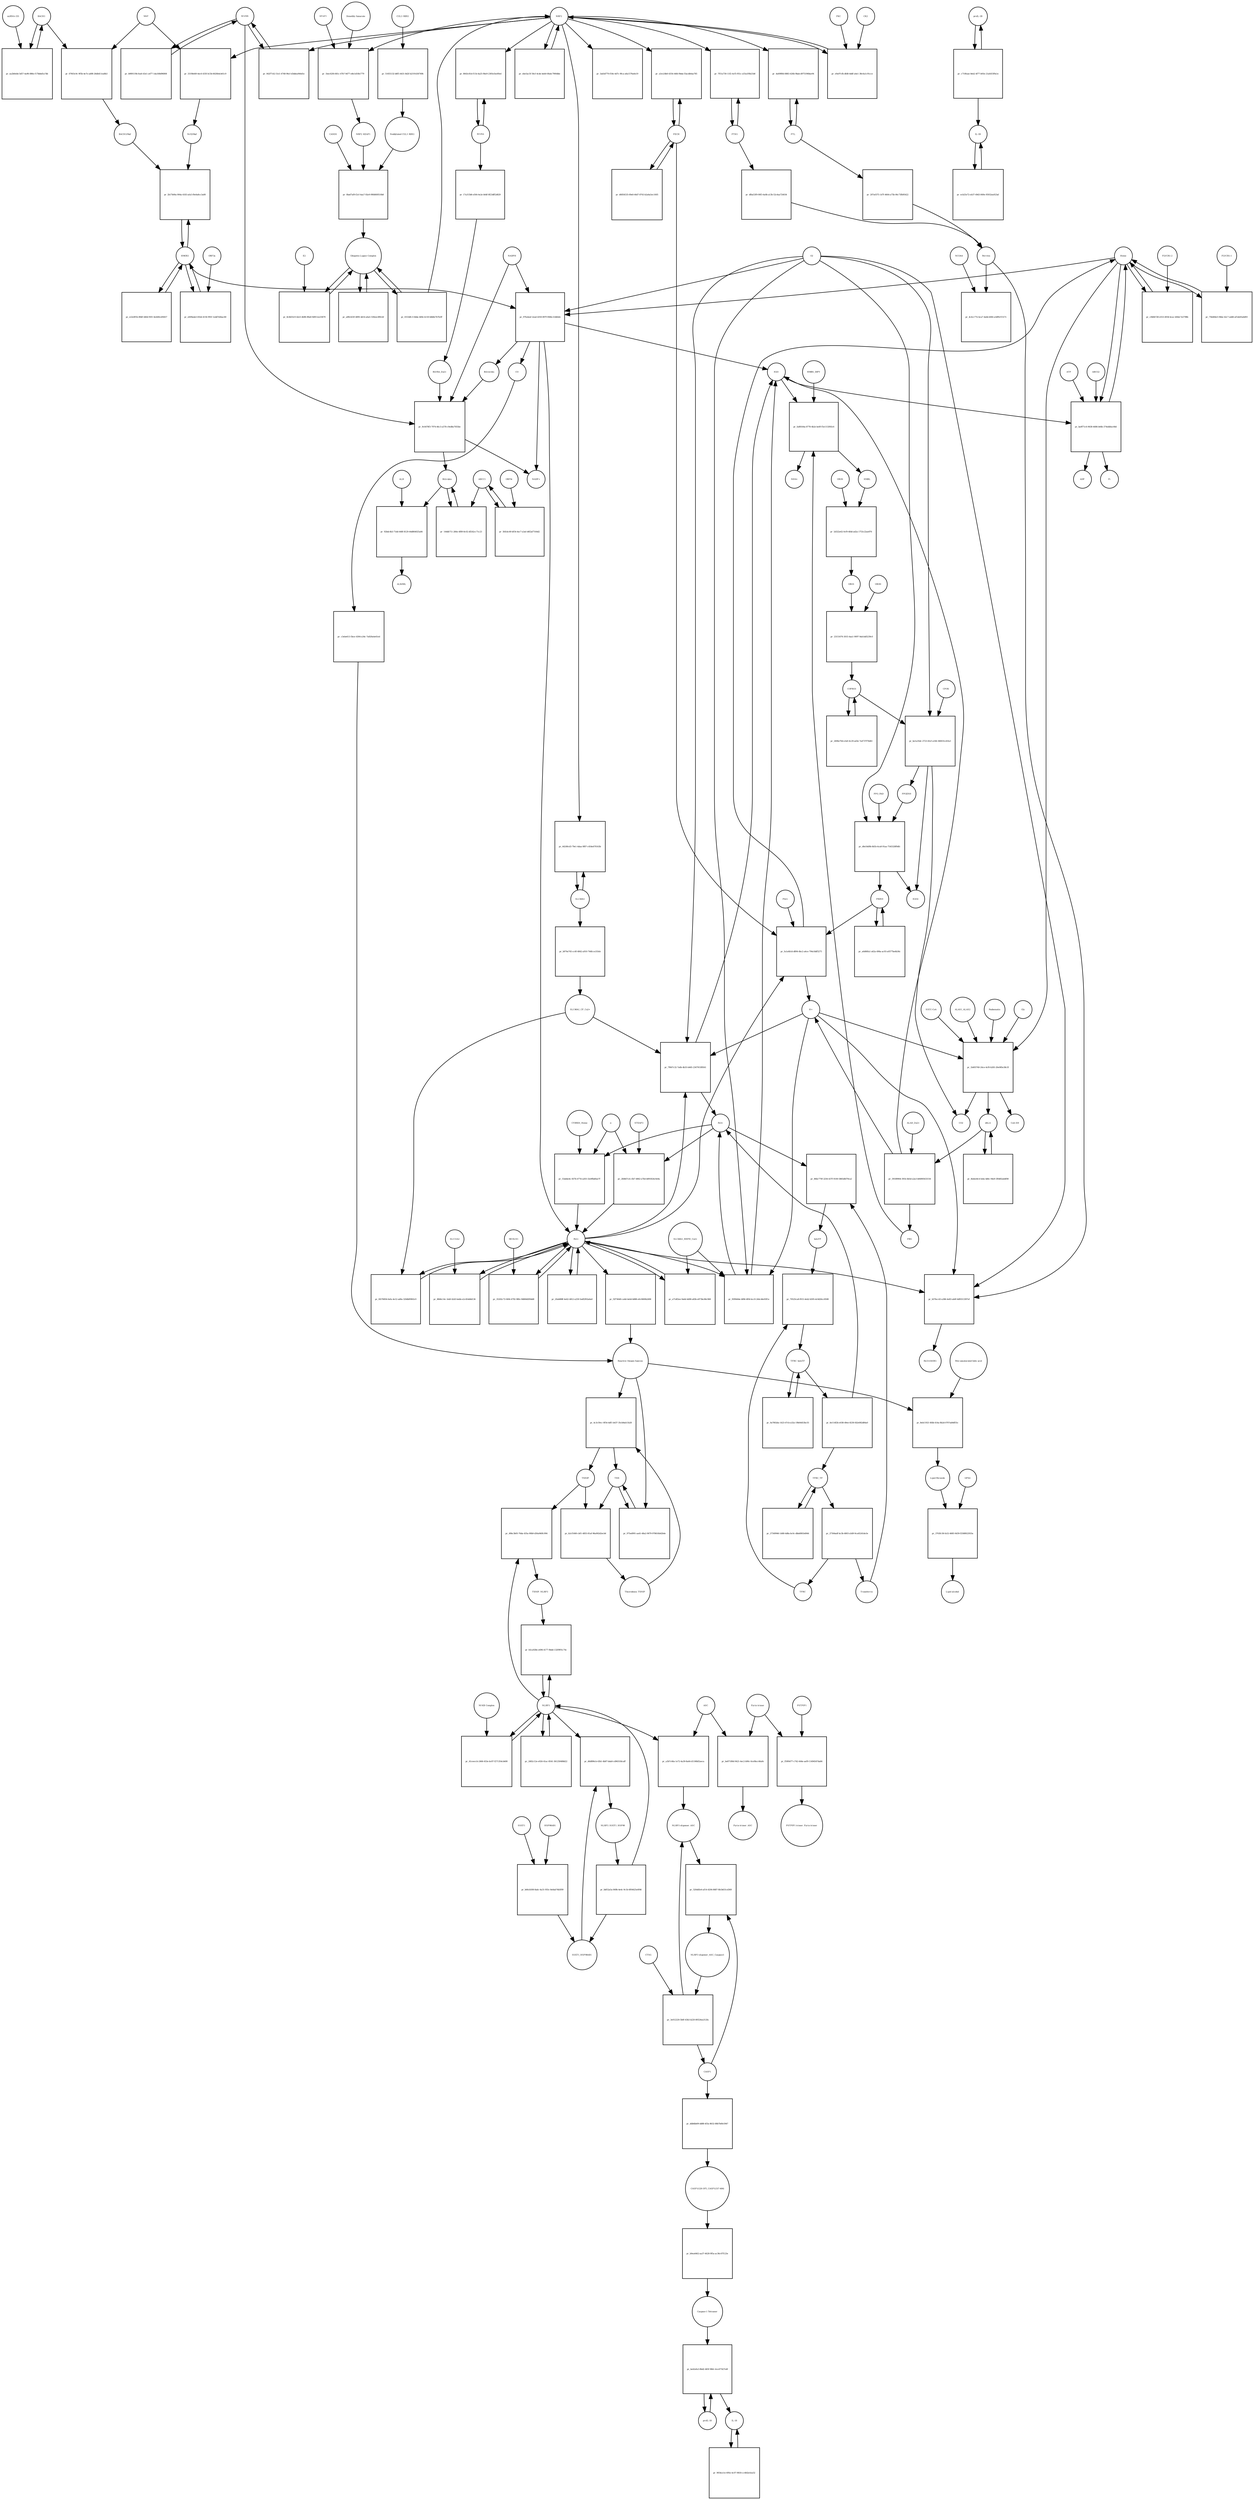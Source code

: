 strict digraph  {
Heme [annotation="urn_miriam_obo.chebi_CHEBI%3A30413", bipartite=0, cls="simple chemical", fontsize=4, label=Heme, shape=circle];
"pr_97fa4eaf-2ead-4350-897f-f684c21db0eb" [annotation="", bipartite=1, cls=process, fontsize=4, label="pr_97fa4eaf-2ead-4350-897f-f684c21db0eb", shape=square];
Biliverdin [annotation="urn_miriam_obo.chebi_CHEBI%3A17033", bipartite=0, cls="simple chemical", fontsize=4, label=Biliverdin, shape=circle];
HMOX1 [annotation="", bipartite=0, cls=macromolecule, fontsize=4, label=HMOX1, shape=circle];
O2 [annotation="urn_miriam_obo.chebi_CHEBI%3A15379", bipartite=0, cls="simple chemical", fontsize=4, label=O2, shape=circle];
NADPH [annotation="urn_miriam_obo.chebi_CHEBI%3A16474", bipartite=0, cls="simple chemical", fontsize=4, label=NADPH, shape=circle];
H2O [annotation="urn_miriam_obo.chebi_CHEBI%3A15377", bipartite=0, cls="simple chemical", fontsize=4, label=H2O, shape=circle];
"Fe2+" [annotation="urn_miriam_obo.chebi_CHEBI%3A29033", bipartite=0, cls="simple chemical", fontsize=4, label="Fe2+", shape=circle];
"NADP+" [annotation="urn_miriam_obo.chebi_CHEBI%3A18009", bipartite=0, cls="simple chemical", fontsize=4, label="NADP+", shape=circle];
CO [annotation="urn_miriam_obo.chebi_CHEBI%3A17245", bipartite=0, cls="simple chemical", fontsize=4, label=CO, shape=circle];
"pr_c0b0b728-e553-4934-bcac-bf4dc7a5798b" [annotation="", bipartite=1, cls=process, fontsize=4, label="pr_c0b0b728-e553-4934-bcac-bf4dc7a5798b", shape=square];
"FLVCR1-2" [annotation=urn_miriam_uniprot_Q9Y5Y0, bipartite=0, cls=macromolecule, fontsize=4, label="FLVCR1-2", shape=circle];
"pr_9c6478f3-7974-46c3-a578-c9ed8a7055be" [annotation="", bipartite=1, cls=process, fontsize=4, label="pr_9c6478f3-7974-46c3-a578-c9ed8a7055be", shape=square];
Bilirubin [annotation="urn_miriam_obo.chebi_CHEBI%3A16990", bipartite=0, cls="simple chemical", fontsize=4, label=Bilirubin, shape=circle];
BLVRB [annotation=urn_miriam_uniprot_P30043, bipartite=0, cls=macromolecule, fontsize=4, label=BLVRB, shape=circle];
"BLVRA_Zn2+" [annotation="urn_miriam_obo.chebi_CHEBI%3A29805|urn_miriam_uniprot_P53004", bipartite=0, cls=complex, fontsize=4, label="BLVRA_Zn2+", shape=circle];
"pr_144db711-266e-4f89-8c02-df242cc71c23" [annotation="", bipartite=1, cls=process, fontsize=4, label="pr_144db711-266e-4f89-8c02-df242cc71c23", shape=square];
ABCC1 [annotation="", bipartite=0, cls=macromolecule, fontsize=4, label=ABCC1, shape=circle];
"pr_92bdc4b3-71dd-448f-8129-44d864025a84" [annotation="", bipartite=1, cls=process, fontsize=4, label="pr_92bdc4b3-71dd-448f-8129-44d864025a84", shape=square];
ALB [annotation=urn_miriam_uniprot_P02768, bipartite=0, cls=macromolecule, fontsize=4, label=ALB, shape=circle];
"ALB/BIL" [annotation="urn_miriam_uniprot_P02768|urn_miriam_obo.chebi_CHEBI%3A16990", bipartite=0, cls=complex, fontsize=4, label="ALB/BIL", shape=circle];
NRF2 [annotation="", bipartite=0, cls=macromolecule, fontsize=4, label=NRF2, shape=circle];
"pr_3319b449-4ec6-435f-b13b-6620b4cb61c9" [annotation="", bipartite=1, cls=process, fontsize=4, label="pr_3319b449-4ec6-435f-b13b-6620b4cb61c9", shape=square];
MAF [annotation=urn_miriam_uniprot_O75444, bipartite=0, cls=macromolecule, fontsize=4, label=MAF, shape=circle];
"Nrf2/Maf" [annotation="", bipartite=0, cls=complex, fontsize=4, label="Nrf2/Maf", shape=circle];
"pr_67603c9c-9f5b-4e7e-ad08-26db411ea8b3" [annotation="", bipartite=1, cls=process, fontsize=4, label="pr_67603c9c-9f5b-4e7e-ad08-26db411ea8b3", shape=square];
BACH1 [annotation=urn_miriam_uniprot_O14867, bipartite=0, cls=macromolecule, fontsize=4, label=BACH1, shape=circle];
"BACH1/Maf" [annotation="", bipartite=0, cls=complex, fontsize=4, label="BACH1/Maf", shape=circle];
"pr_aa2b0ebb-5d57-4a96-886e-f17bbbd1a7db" [annotation="", bipartite=1, cls=process, fontsize=4, label="pr_aa2b0ebb-5d57-4a96-886e-f17bbbd1a7db", shape=square];
"miRNA-155" [annotation=urn_miriam_ncbigene_406947, bipartite=0, cls="nucleic acid feature", fontsize=4, label="miRNA-155", shape=circle];
"pr_2b17b00a-904a-4183-afa5-f0e0a8cc3a80" [annotation="", bipartite=1, cls=process, fontsize=4, label="pr_2b17b00a-904a-4183-afa5-f0e0a8cc3a80", shape=square];
PRIN9 [annotation="urn_miriam_obo.chebi_CHEBI%3A15430", bipartite=0, cls="simple chemical", fontsize=4, label=PRIN9, shape=circle];
"pr_fa1a4b1d-d894-4bc2-a4ce-794cfddf5275" [annotation="", bipartite=1, cls=process, fontsize=4, label="pr_fa1a4b1d-d894-4bc2-a4ce-794cfddf5275", shape=square];
FECH [annotation=urn_miriam_uniprot_P22830, bipartite=0, cls=macromolecule, fontsize=4, label=FECH, shape=circle];
"Pb2+" [annotation="urn_miriam_obo.chebi_CHEBI%3A27889", bipartite=0, cls="simple chemical", fontsize=4, label="Pb2+", shape=circle];
"H+" [annotation="urn_miriam_obo.chebi_CHEBI%3A15378", bipartite=0, cls="simple chemical", fontsize=4, label="H+", shape=circle];
"SUCC-CoA" [annotation="urn_miriam_obo.chebi_CHEBI%3A57292", bipartite=0, cls="simple chemical", fontsize=4, label="SUCC-CoA", shape=circle];
"pr_1b493740-24ce-4cf0-b265-20e085e38c5f" [annotation="", bipartite=1, cls=process, fontsize=4, label="pr_1b493740-24ce-4cf0-b265-20e085e38c5f", shape=square];
dALA [annotation="urn_miriam_obo.chebi_CHEBI%3A356416", bipartite=0, cls="simple chemical", fontsize=4, label=dALA, shape=circle];
ALAS1_ALAS2 [annotation="urn_miriam_uniprot_P13196|urn_miriam_uniprot_P22557", bipartite=0, cls=complex, fontsize=4, label=ALAS1_ALAS2, shape=circle];
Panhematin [annotation="urn_miriam_obo.chebi_CHEBI%3A50385", bipartite=0, cls="simple chemical", fontsize=4, label=Panhematin, shape=circle];
Gly [annotation="urn_miriam_obo.chebi_CHEBI%3A57305", bipartite=0, cls="simple chemical", fontsize=4, label=Gly, shape=circle];
"CoA-SH" [annotation="urn_miriam_obo.chebi_CHEBI%3A15346", bipartite=0, cls="simple chemical", fontsize=4, label="CoA-SH", shape=circle];
CO2 [annotation="urn_miriam_obo.chebi_CHEBI%3A16526", bipartite=0, cls="simple chemical", fontsize=4, label=CO2, shape=circle];
"pr_1bec62f4-681c-47b7-9d77-e8e1d10b1779" [annotation="", bipartite=1, cls=process, fontsize=4, label="pr_1bec62f4-681c-47b7-9d77-e8e1d10b1779", shape=square];
KEAP1 [annotation=urn_miriam_uniprot_Q14145, bipartite=0, cls=macromolecule, fontsize=4, label=KEAP1, shape=circle];
NRF2_KEAP1 [annotation="urn_miriam_uniprot_Q14145|urn_miriam_uniprot_Q16236", bipartite=0, cls=complex, fontsize=4, label=NRF2_KEAP1, shape=circle];
"Dimethly fumarate" [annotation="urn_miriam_obo.chebi_CHEBI%3A76004", bipartite=0, cls="simple chemical", fontsize=4, label="Dimethly fumarate", shape=circle];
"Ubiquitin Ligase Complex" [annotation="urn_miriam_uniprot_Q14145|urn_miriam_uniprot_Q15843|urn_miriam_uniprot_Q13618|urn_miriam_uniprot_P62877|urn_miriam_uniprot_Q16236|urn_miriam_uniprot_P0CG48|urn_miriam_pubmed_19940261|urn_miriam_interpro_IPR000608", bipartite=0, cls=complex, fontsize=4, label="Ubiquitin Ligase Complex", shape=circle];
"pr_a89cb53f-4895-4d14-a6a5-530eec8f0cbf" [annotation="", bipartite=1, cls=process, fontsize=4, label="pr_a89cb53f-4895-4d14-a6a5-530eec8f0cbf", shape=square];
"pr_39189904-391b-4b5d-a2a3-b84905633156" [annotation="", bipartite=1, cls=process, fontsize=4, label="pr_39189904-391b-4b5d-a2a3-b84905633156", shape=square];
PBG [annotation="urn_miriam_obo.chebi_CHEBI%3A58126", bipartite=0, cls="simple chemical", fontsize=4, label=PBG, shape=circle];
"ALAD_Zn2+" [annotation="urn_miriam_uniprot_P13716|urn_miriam_obo.chebi_CHEBI%3A29105", bipartite=0, cls=complex, fontsize=4, label="ALAD_Zn2+", shape=circle];
"pr_fa88164a-8778-4b2e-be0f-f5e1153f45c6" [annotation="", bipartite=1, cls=process, fontsize=4, label="pr_fa88164a-8778-4b2e-be0f-f5e1153f45c6", shape=square];
HMBL [annotation="urn_miriam_obo.chebi_CHEBI%3A57845", bipartite=0, cls="simple chemical", fontsize=4, label=HMBL, shape=circle];
HMBS_DIPY [annotation="urn_miriam_obo.chebi_CHEBI%3A36319|urn_miriam_uniprot_P08397", bipartite=0, cls=complex, fontsize=4, label=HMBS_DIPY, shape=circle];
"NH4+" [annotation="urn_miriam_obo.chebi_CHEBI%3A28938", bipartite=0, cls="simple chemical", fontsize=4, label="NH4+", shape=circle];
"pr_2d322e62-0cf9-4fdd-ad2a-1753c22ae876" [annotation="", bipartite=1, cls=process, fontsize=4, label="pr_2d322e62-0cf9-4fdd-ad2a-1753c22ae876", shape=square];
URO3 [annotation="urn_miriam_obo.chebi_CHEBI%3A15437", bipartite=0, cls="simple chemical", fontsize=4, label=URO3, shape=circle];
UROS [annotation=urn_miriam_uniprot_P10746, bipartite=0, cls=macromolecule, fontsize=4, label=UROS, shape=circle];
"pr_23151676-3015-4aa1-9097-9ab1dd5239c0" [annotation="", bipartite=1, cls=process, fontsize=4, label="pr_23151676-3015-4aa1-9097-9ab1dd5239c0", shape=square];
COPRO3 [annotation="urn_miriam_obo.chebi_CHEBI%3A15439", bipartite=0, cls="simple chemical", fontsize=4, label=COPRO3, shape=circle];
UROD [annotation=urn_miriam_uniprot_P06132, bipartite=0, cls=macromolecule, fontsize=4, label=UROD, shape=circle];
"pr_be1a35dc-2723-45cf-a166-360031cd1fa3" [annotation="", bipartite=1, cls=process, fontsize=4, label="pr_be1a35dc-2723-45cf-a166-360031cd1fa3", shape=square];
PPGEN9 [annotation="urn_miriam_obo.chebi_CHEBI%3A15435", bipartite=0, cls="simple chemical", fontsize=4, label=PPGEN9, shape=circle];
CPOX [annotation=urn_miriam_uniprot_P36551, bipartite=0, cls=macromolecule, fontsize=4, label=CPOX, shape=circle];
H2O2 [annotation="urn_miriam_obo.chebi_CHEBI%3A16240", bipartite=0, cls="simple chemical", fontsize=4, label=H2O2, shape=circle];
"pr_d6e54d9b-8d1b-4ca8-91aa-7545328f9dfc" [annotation="", bipartite=1, cls=process, fontsize=4, label="pr_d6e54d9b-8d1b-4ca8-91aa-7545328f9dfc", shape=square];
PPO_FAD [annotation="urn_miriam_obo.chebi_CHEBI%3A16238|urn_miriam_uniprot_P50336", bipartite=0, cls=complex, fontsize=4, label=PPO_FAD, shape=circle];
"pr_ebe5ac5f-56cf-4cde-beb0-0fabc7900dbe" [annotation="", bipartite=1, cls=process, fontsize=4, label="pr_ebe5ac5f-56cf-4cde-beb0-0fabc7900dbe", shape=square];
"pr_8edee8c4-fa6a-4d6c-94e9-3f0d02ab4f00" [annotation="", bipartite=1, cls="uncertain process", fontsize=4, label="pr_8edee8c4-fa6a-4d6c-94e9-3f0d02ab4f00", shape=square];
"pr_2696e70d-e3e0-4c29-ad3e-7a4737f76d61" [annotation="", bipartite=1, cls="uncertain process", fontsize=4, label="pr_2696e70d-e3e0-4c29-ad3e-7a4737f76d61", shape=square];
"pr_a6d66fa1-a62a-496a-ac93-a0577be4b36c" [annotation="", bipartite=1, cls="uncertain process", fontsize=4, label="pr_a6d66fa1-a62a-496a-ac93-a0577be4b36c", shape=square];
"Poly-unsaturated fatty acid" [annotation="urn_miriam_obo.chebi_CHEBI%3A26208", bipartite=0, cls="simple chemical", fontsize=4, label="Poly-unsaturated fatty acid", shape=circle];
"pr_8eb11921-6fdb-414a-8b2d-0707ab9df55c" [annotation="", bipartite=1, cls=process, fontsize=4, label="pr_8eb11921-6fdb-414a-8b2d-0707ab9df55c", shape=square];
"Lipid Peroxide" [annotation="urn_miriam_obo.chebi_CHEBI%3A61051", bipartite=0, cls="simple chemical", fontsize=4, label="Lipid Peroxide", shape=circle];
"Reactive Oxygen Species" [annotation="urn_miriam_obo.chebi_CHEBI%3A26523", bipartite=0, cls="simple chemical", fontsize=4, label="Reactive Oxygen Species", shape=circle];
"pr_b57bcc43-a386-4e83-ab0f-6df0313397ef" [annotation="", bipartite=1, cls=process, fontsize=4, label="pr_b57bcc43-a386-4e83-ab0f-6df0313397ef", shape=square];
"Fe(3+)O(OH)" [annotation="urn_miriam_obo.chebi_CHEBI%3A78619", bipartite=0, cls="simple chemical", fontsize=4, label="Fe(3+)O(OH)", shape=circle];
Ferritin [annotation=urn_miriam_uniprot_P02794, bipartite=0, cls=complex, fontsize=4, label=Ferritin, shape=circle];
"pr_f4576856-6efa-4e12-ad0a-320dbf0963c9" [annotation="", bipartite=1, cls=process, fontsize=4, label="pr_f4576856-6efa-4e12-ad0a-320dbf0963c9", shape=square];
"SLC40A1_CP_Cu2+" [annotation="urn_miriam_uniprot_P00450|urn_miriam_uniprot_Q9NP59|urn_miriam_obo.chebi_CHEBI%3A29036", bipartite=0, cls=complex, fontsize=4, label="SLC40A1_CP_Cu2+", shape=circle];
"pr_7f667c32-7a6b-4b35-b465-2347915f8561" [annotation="", bipartite=1, cls=process, fontsize=4, label="pr_7f667c32-7a6b-4b35-b465-2347915f8561", shape=square];
"Fe3+" [annotation="urn_miriam_obo.chebi_CHEBI%3A29034", bipartite=0, cls="simple chemical", fontsize=4, label="Fe3+", shape=circle];
SLC40A1 [annotation=urn_miriam_ncbigene_30061, bipartite=0, cls="nucleic acid feature", fontsize=4, label=SLC40A1, shape=circle];
"pr_44249cd3-79e1-4daa-9f87-c454e670163b" [annotation="", bipartite=1, cls=process, fontsize=4, label="pr_44249cd3-79e1-4daa-9f87-c454e670163b", shape=square];
FTH1 [annotation=urn_miriam_ncbigene_2495, bipartite=0, cls="nucleic acid feature", fontsize=4, label=FTH1, shape=circle];
"pr_7f51a730-11f2-4cf5-951c-a55a1f0b21b8" [annotation="", bipartite=1, cls=process, fontsize=4, label="pr_7f51a730-11f2-4cf5-951c-a55a1f0b21b8", shape=square];
FTL [annotation=urn_miriam_ncbigene_2512, bipartite=0, cls="nucleic acid feature", fontsize=4, label=FTL, shape=circle];
"pr_4a69f8fd-8883-426b-9bab-d9751968ae94" [annotation="", bipartite=1, cls=process, fontsize=4, label="pr_4a69f8fd-8883-426b-9bab-d9751968ae94", shape=square];
"pr_dfba53f9-00f3-4a0b-a13b-52c4aa724034" [annotation="", bipartite=1, cls=process, fontsize=4, label="pr_dfba53f9-00f3-4a0b-a13b-52c4aa724034", shape=square];
"pr_207a0375-1d7f-4664-a75b-06c73fb95422" [annotation="", bipartite=1, cls=process, fontsize=4, label="pr_207a0375-1d7f-4664-a75b-06c73fb95422", shape=square];
"pr_a3ce24b0-4354-44fd-9bda-f3acdb0aa785" [annotation="", bipartite=1, cls=process, fontsize=4, label="pr_a3ce24b0-4354-44fd-9bda-f3acdb0aa785", shape=square];
"pr_d6854535-69e8-46d7-8743-b2a6a5ec1605" [annotation="", bipartite=1, cls=process, fontsize=4, label="pr_d6854535-69e8-46d7-8743-b2a6a5ec1605", shape=square];
"pr_e22e9f1b-89df-440d-95f1-6e449ce85657" [annotation="", bipartite=1, cls=process, fontsize=4, label="pr_e22e9f1b-89df-440d-95f1-6e449ce85657", shape=square];
BLVRA [annotation=urn_miriam_ncbigene_644, bipartite=0, cls="nucleic acid feature", fontsize=4, label=BLVRA, shape=circle];
"pr_8643c81d-f11b-4a25-9be9-2305e5eef0ed" [annotation="", bipartite=1, cls=process, fontsize=4, label="pr_8643c81d-f11b-4a25-9be9-2305e5eef0ed", shape=square];
"pr_042f7142-51e1-4748-96cf-d3ddea944d1e" [annotation="", bipartite=1, cls=process, fontsize=4, label="pr_042f7142-51e1-4748-96cf-d3ddea944d1e", shape=square];
"pr_b989119b-fea6-43e1-a477-1da168d96808" [annotation="", bipartite=1, cls=process, fontsize=4, label="pr_b989119b-fea6-43e1-a477-1da168d96808", shape=square];
"pr_17a315b8-e564-4e2e-b0df-8f23dff2d829" [annotation="", bipartite=1, cls=process, fontsize=4, label="pr_17a315b8-e564-4e2e-b0df-8f23dff2d829", shape=square];
"pr_b974e745-cc6f-4842-a910-744fcce31feb" [annotation="", bipartite=1, cls=process, fontsize=4, label="pr_b974e745-cc6f-4842-a910-744fcce31feb", shape=square];
"pr_4c4cc77e-bca7-4abb-bf46-a3df9cf1517c" [annotation="", bipartite=1, cls=process, fontsize=4, label="pr_4c4cc77e-bca7-4abb-bf46-a3df9cf1517c", shape=square];
NCOA4 [annotation=urn_miriam_uniprot_Q13772, bipartite=0, cls=macromolecule, fontsize=4, label=NCOA4, shape=circle];
"pr_53abbe4c-837b-477d-a203-32e9fbd0ae7f" [annotation="", bipartite=1, cls=process, fontsize=4, label="pr_53abbe4c-837b-477d-a203-32e9fbd0ae7f", shape=square];
CYBRD1_Heme [annotation="urn_miriam_uniprot_Q53TN4|urn_miriam_obo.chebi_CHEBI%3A30413", bipartite=0, cls=complex, fontsize=4, label=CYBRD1_Heme, shape=circle];
"e-" [annotation="urn_miriam_obo.chebi_CHEBI%3A10545", bipartite=0, cls="simple chemical", fontsize=4, label="e-", shape=circle];
"pr_8846c14c-3ebf-42d3-bebb-e2c454d6d136" [annotation="", bipartite=1, cls=process, fontsize=4, label="pr_8846c14c-3ebf-42d3-bebb-e2c454d6d136", shape=square];
SLC11A2 [annotation=urn_miriam_uniprot_P49281, bipartite=0, cls=macromolecule, fontsize=4, label=SLC11A2, shape=circle];
"pr_3763fc58-fa52-4685-9d39-f2588922933a" [annotation="", bipartite=1, cls=process, fontsize=4, label="pr_3763fc58-fa52-4685-9d39-f2588922933a", shape=square];
"Lipid alcohol" [annotation="urn_miriam_obo.chebi_CHEBI%3A24026", bipartite=0, cls="simple chemical", fontsize=4, label="Lipid alcohol", shape=circle];
GPX4 [annotation=urn_miriam_uniprot_P36969, bipartite=0, cls=macromolecule, fontsize=4, label=GPX4, shape=circle];
"pr_e609ada5-81b4-4156-991f-1edd7d2bac60" [annotation="", bipartite=1, cls=process, fontsize=4, label="pr_e609ada5-81b4-4156-991f-1edd7d2bac60", shape=square];
ORF3a [annotation="urn_miriam_uniprot_P0DTC3|urn_miriam_taxonomy_2697049", bipartite=0, cls=macromolecule, fontsize=4, label=ORF3a, shape=circle];
"pr_f2f740d0-ca6d-4e6d-b888-e0c0600b2496" [annotation="", bipartite=1, cls=process, fontsize=4, label="pr_f2f740d0-ca6d-4e6d-b888-e0c0600b2496", shape=square];
"pr_3fd1dc49-bf54-4ec7-a3af-d4f2af7164d2" [annotation="", bipartite=1, cls=process, fontsize=4, label="pr_3fd1dc49-bf54-4ec7-a3af-d4f2af7164d2", shape=square];
ORF9c [annotation=urn_miriam_taxonomy_2697049, bipartite=0, cls=macromolecule, fontsize=4, label=ORF9c, shape=circle];
CUL3_RBX1 [annotation="urn_miriam_uniprot_Q13618|urn_miriam_uniprot_P62877", bipartite=0, cls=complex, fontsize=4, label=CUL3_RBX1, shape=circle];
"pr_51655132-b8f5-4431-8d2f-b2191436749b" [annotation="", bipartite=1, cls=process, fontsize=4, label="pr_51655132-b8f5-4431-8d2f-b2191436749b", shape=square];
"Neddylated CUL3_RBX1" [annotation="urn_miriam_uniprot_Q15843|urn_miriam_uniprot_Q13618|urn_miriam_uniprot_P62877", bipartite=0, cls=complex, fontsize=4, label="Neddylated CUL3_RBX1", shape=circle];
"pr_3ab5d770-f18e-4d7c-9fca-a6a1576a6e19" [annotation="", bipartite=1, cls=process, fontsize=4, label="pr_3ab5d770-f18e-4d7c-9fca-a6a1576a6e19", shape=square];
"pr_0ba67af9-f2cf-4aa7-92e9-99fd669510b8" [annotation="", bipartite=1, cls=process, fontsize=4, label="pr_0ba67af9-f2cf-4aa7-92e9-99fd669510b8", shape=square];
CAND1 [annotation=urn_miriam_uniprot_Q86VP6, bipartite=0, cls=macromolecule, fontsize=4, label=CAND1, shape=circle];
E2 [annotation=urn_miriam_interpro_IPR000608, bipartite=0, cls=macromolecule, fontsize=4, label=E2, shape=circle];
"pr_8c8d33c9-42e5-4b96-89a8-9d911ee33670" [annotation="", bipartite=1, cls=process, fontsize=4, label="pr_8c8d33c9-42e5-4b96-89a8-9d911ee33670", shape=square];
"pr_e9a97cfb-dfd8-4ddf-a4e1-38c6a1c91cce" [annotation="", bipartite=1, cls=process, fontsize=4, label="pr_e9a97cfb-dfd8-4ddf-a4e1-38c6a1c91cce", shape=square];
PKC [annotation="urn_miriam_pubmed_12198130|urn_miriam_interpro_IPR012233", bipartite=0, cls=macromolecule, fontsize=4, label=PKC, shape=circle];
CK2 [annotation="", bipartite=0, cls=macromolecule, fontsize=4, label=CK2, shape=circle];
"pr_75b466e5-94be-42c7-add6-af1de65a6d93" [annotation="", bipartite=1, cls=process, fontsize=4, label="pr_75b466e5-94be-42c7-add6-af1de65a6d93", shape=square];
"FLVCR1-1" [annotation=urn_miriam_uniprot_Q9Y5Y0, bipartite=0, cls=macromolecule, fontsize=4, label="FLVCR1-1", shape=circle];
"pr_ba9f71c6-9638-4686-b64b-374edbfac66d" [annotation="", bipartite=1, cls=process, fontsize=4, label="pr_ba9f71c6-9638-4686-b64b-374edbfac66d", shape=square];
ABCG2 [annotation=urn_miriam_uniprot_Q9UNQ0, bipartite=0, cls="macromolecule multimer", fontsize=4, label=ABCG2, shape=circle];
ATP [annotation="urn_miriam_obo.chebi_CHEBI%3A30616", bipartite=0, cls="simple chemical", fontsize=4, label=ATP, shape=circle];
Pi [annotation="urn_miriam_obo.chebi_CHEBI%3A18367", bipartite=0, cls="simple chemical", fontsize=4, label=Pi, shape=circle];
ADP [annotation="urn_miriam_obo.chebi_CHEBI%3A456216", bipartite=0, cls="simple chemical", fontsize=4, label=ADP, shape=circle];
"pr_a71df2ee-9a6d-4d08-a83b-e873bc86c968" [annotation="", bipartite=1, cls=process, fontsize=4, label="pr_a71df2ee-9a6d-4d08-a83b-e873bc86c968", shape=square];
"SLC40A1_HEPH_Cu2+" [annotation="urn_miriam_uniprot_Q9BQS7|urn_miriam_uniprot_Q9NP59|urn_miriam_obo.chebi_CHEBI%3A28694", bipartite=0, cls=complex, fontsize=4, label="SLC40A1_HEPH_Cu2+", shape=circle];
"pr_95f9d44e-bf86-4f04-bcc9-244c44e93f1e" [annotation="", bipartite=1, cls=process, fontsize=4, label="pr_95f9d44e-bf86-4f04-bcc9-244c44e93f1e", shape=square];
"pr_86bc770f-2256-437f-9100-5865dfd79ca2" [annotation="", bipartite=1, cls=process, fontsize=4, label="pr_86bc770f-2256-437f-9100-5865dfd79ca2", shape=square];
Transferrin [annotation=urn_miriam_uniprot_P02787, bipartite=0, cls=macromolecule, fontsize=4, label=Transferrin, shape=circle];
holoTF [annotation="urn_miriam_uniprot_P02787|urn_miriam_obo.chebi_CHEBI%3A29034", bipartite=0, cls=complex, fontsize=4, label=holoTF, shape=circle];
TFRC [annotation=urn_miriam_uniprot_P02786, bipartite=0, cls="macromolecule multimer", fontsize=4, label=TFRC, shape=circle];
"pr_70525ca8-f015-4eb2-b595-dc0d26cc8508" [annotation="", bipartite=1, cls=process, fontsize=4, label="pr_70525ca8-f015-4eb2-b595-dc0d26cc8508", shape=square];
TFRC_holoTF [annotation="urn_miriam_uniprot_P02787|urn_miriam_obo.chebi_CHEBI%3A29034|urn_miriam_uniprot_P02786", bipartite=0, cls=complex, fontsize=4, label=TFRC_holoTF, shape=circle];
"pr_0a7802da-1423-47cb-a32a-19b04453bc55" [annotation="", bipartite=1, cls=process, fontsize=4, label="pr_0a7802da-1423-47cb-a32a-19b04453bc55", shape=square];
"pr_6e114f2b-e038-49ee-8230-fd2e082d84a0" [annotation="", bipartite=1, cls=process, fontsize=4, label="pr_6e114f2b-e038-49ee-8230-fd2e082d84a0", shape=square];
TFRC_TF [annotation="urn_miriam_uniprot_P02787|urn_miriam_uniprot_P02786", bipartite=0, cls=complex, fontsize=4, label=TFRC_TF, shape=circle];
"pr_2fd647cd-c5b7-4862-a7b4-b891824c0e8a" [annotation="", bipartite=1, cls=process, fontsize=4, label="pr_2fd647cd-c5b7-4862-a7b4-b891824c0e8a", shape=square];
STEAP3 [annotation=urn_miriam_uniprot_Q658P3, bipartite=0, cls=macromolecule, fontsize=4, label=STEAP3, shape=circle];
"pr_35202c72-fd04-4792-98fe-94868d5f0dd8" [annotation="", bipartite=1, cls=process, fontsize=4, label="pr_35202c72-fd04-4792-98fe-94868d5f0dd8", shape=square];
MCOLN1 [annotation=urn_miriam_uniprot_Q9GZU1, bipartite=0, cls=macromolecule, fontsize=4, label=MCOLN1, shape=circle];
"pr_2fab888f-4e62-4812-a259-5edf2f02a6a0" [annotation="", bipartite=1, cls=process, fontsize=4, label="pr_2fab888f-4e62-4812-a259-5edf2f02a6a0", shape=square];
"pr_27349946-1d68-4d8a-bc0c-dbbd081b4944" [annotation="", bipartite=1, cls=process, fontsize=4, label="pr_27349946-1d68-4d8a-bc0c-dbbd081b4944", shape=square];
"pr_27364adf-bc3b-4803-a5d9-9ca45241de3e" [annotation="", bipartite=1, cls=process, fontsize=4, label="pr_27364adf-bc3b-4803-a5d9-9ca45241de3e", shape=square];
"pr_0153dfc3-0dda-449e-b118-6db8e7b7b1ff" [annotation="", bipartite=1, cls=process, fontsize=4, label="pr_0153dfc3-0dda-449e-b118-6db8e7b7b1ff", shape=square];
Thioredoxin_TXNIP [annotation="urn_miriam_uniprot_P10599|urn_miriam_uniprot_Q9H3M7", bipartite=0, cls=complex, fontsize=4, label=Thioredoxin_TXNIP, shape=circle];
"pr_4c3c59cc-0f54-4df1-b437-35cb9ab11b28" [annotation="", bipartite=1, cls=process, fontsize=4, label="pr_4c3c59cc-0f54-4df1-b437-35cb9ab11b28", shape=square];
TXNIP [annotation=urn_miriam_uniprot_Q9H3M7, bipartite=0, cls=macromolecule, fontsize=4, label=TXNIP, shape=circle];
TXN [annotation=urn_miriam_uniprot_P10599, bipartite=0, cls=macromolecule, fontsize=4, label=TXN, shape=circle];
NLRP3 [annotation=urn_miriam_uniprot_Q96P20, bipartite=0, cls=macromolecule, fontsize=4, label=NLRP3, shape=circle];
"pr_41ceeccb-2466-453e-bc87-f271354cb408" [annotation="", bipartite=1, cls=process, fontsize=4, label="pr_41ceeccb-2466-453e-bc87-f271354cb408", shape=square];
"Nf-KB Complex" [annotation="urn_miriam_uniprot_P19838|urn_miriam_uniprot_Q04206|urn_miriam_uniprot_Q00653", bipartite=0, cls=complex, fontsize=4, label="Nf-KB Complex", shape=circle];
"pr_2482c12e-e924-41ac-8541-361250488d22" [annotation="", bipartite=1, cls=process, fontsize=4, label="pr_2482c12e-e924-41ac-8541-361250488d22", shape=square];
"pr_975ed991-aa41-48a2-9679-978616b42b4e" [annotation="", bipartite=1, cls=process, fontsize=4, label="pr_975ed991-aa41-48a2-9679-978616b42b4e", shape=square];
"pr_b2cf1660-cbf1-4855-81af-96a902d2ecb6" [annotation="", bipartite=1, cls=process, fontsize=4, label="pr_b2cf1660-cbf1-4855-81af-96a902d2ecb6", shape=square];
HSP90AB1 [annotation=urn_miriam_uniprot_P08238, bipartite=0, cls=macromolecule, fontsize=4, label=HSP90AB1, shape=circle];
"pr_b66cb508-8adc-4a31-955c-8e8ab74b5f09" [annotation="", bipartite=1, cls=process, fontsize=4, label="pr_b66cb508-8adc-4a31-955c-8e8ab74b5f09", shape=square];
SUGT1 [annotation=urn_miriam_uniprot_Q9Y2Z0, bipartite=0, cls=macromolecule, fontsize=4, label=SUGT1, shape=circle];
SUGT1_HSP90AB1 [annotation="urn_miriam_uniprot_P08238|urn_miriam_uniprot_Q9Y2Z0", bipartite=0, cls=complex, fontsize=4, label=SUGT1_HSP90AB1, shape=circle];
"pr_d6d896cb-43b1-4b87-bda8-cd9631fdcaff" [annotation="", bipartite=1, cls=process, fontsize=4, label="pr_d6d896cb-43b1-4b87-bda8-cd9631fdcaff", shape=square];
NLRP3_SUGT1_HSP90 [annotation="urn_miriam_uniprot_P08238|urn_miriam_uniprot_Q96P20|urn_miriam_uniprot_Q9Y2Z0", bipartite=0, cls=complex, fontsize=4, label=NLRP3_SUGT1_HSP90, shape=circle];
"pr_49bc3b05-76da-435a-90b9-d30a940fc994" [annotation="", bipartite=1, cls=process, fontsize=4, label="pr_49bc3b05-76da-435a-90b9-d30a940fc994", shape=square];
TXNIP_NLRP3 [annotation="urn_miriam_uniprot_Q9H3M7|urn_miriam_uniprot_Q96P20", bipartite=0, cls=complex, fontsize=4, label=TXNIP_NLRP3, shape=circle];
"pr_a3b7c46a-1e72-4a39-8a44-d1106bf2aeca" [annotation="", bipartite=1, cls=process, fontsize=4, label="pr_a3b7c46a-1e72-4a39-8a44-d1106bf2aeca", shape=square];
ASC [annotation=urn_miriam_uniprot_Q9ULZ3, bipartite=0, cls=macromolecule, fontsize=4, label=ASC, shape=circle];
"NLRP3 oligomer_ASC" [annotation="urn_miriam_uniprot_Q9ULZ3|urn_miriam_obo.chebi_CHEBI%3A36080", bipartite=0, cls=complex, fontsize=4, label="NLRP3 oligomer_ASC", shape=circle];
"pr_520dd5e4-af14-4204-8687-8b1b631cd369" [annotation="", bipartite=1, cls=process, fontsize=4, label="pr_520dd5e4-af14-4204-8687-8b1b631cd369", shape=square];
CASP1 [annotation=urn_miriam_uniprot_P29466, bipartite=0, cls=macromolecule, fontsize=4, label=CASP1, shape=circle];
"NLRP3 oligomer_ASC_Caspase1" [annotation="urn_miriam_uniprot_P29466|urn_miriam_uniprot_Q9ULZ3", bipartite=0, cls=complex, fontsize=4, label="NLRP3 oligomer_ASC_Caspase1", shape=circle];
"pr_be87189d-9421-4ec2-b90c-0ce9bcc46a9c" [annotation="", bipartite=1, cls=process, fontsize=4, label="pr_be87189d-9421-4ec2-b90c-0ce9bcc46a9c", shape=square];
"Pyrin trimer" [annotation=urn_miriam_uniprot_O15553, bipartite=0, cls=complex, fontsize=4, label="Pyrin trimer", shape=circle];
"Pyrin trimer_ASC" [annotation="urn_miriam_uniprot_O15553|urn_miriam_uniprot_Q9ULZ3", bipartite=0, cls=complex, fontsize=4, label="Pyrin trimer_ASC", shape=circle];
"pr_f59f4477-c742-444e-aef9-11494547da84" [annotation="", bipartite=1, cls=process, fontsize=4, label="pr_f59f4477-c742-444e-aef9-11494547da84", shape=square];
PSTPIP1 [annotation=urn_miriam_uniprot_O43586, bipartite=0, cls="macromolecule multimer", fontsize=4, label=PSTPIP1, shape=circle];
"PSTPIP1 trimer_Pyrin trimer" [annotation="urn_miriam_uniprot_O15553|urn_miriam_uniprot_O43586", bipartite=0, cls=complex, fontsize=4, label="PSTPIP1 trimer_Pyrin trimer", shape=circle];
"pr_3e012220-5b0f-43b3-b220-80524ea312fa" [annotation="", bipartite=1, cls=process, fontsize=4, label="pr_3e012220-5b0f-43b3-b220-80524ea312fa", shape=square];
CTSG [annotation=urn_miriam_uniprot_P08311, bipartite=0, cls=macromolecule, fontsize=4, label=CTSG, shape=circle];
"pr_ddb6bb09-dd88-4f3a-8632-88b7b0fe5947" [annotation="", bipartite=1, cls=process, fontsize=4, label="pr_ddb6bb09-dd88-4f3a-8632-88b7b0fe5947", shape=square];
"CASP1(120-197)_CASP1(317-404)" [annotation=urn_miriam_uniprot_P29466, bipartite=0, cls=complex, fontsize=4, label="CASP1(120-197)_CASP1(317-404)", shape=circle];
"pr_b9ea4462-aa37-4628-9f5a-ac36c47f123e" [annotation="", bipartite=1, cls=process, fontsize=4, label="pr_b9ea4462-aa37-4628-9f5a-ac36c47f123e", shape=square];
"Caspase-1 Tetramer" [annotation=urn_miriam_uniprot_P29466, bipartite=0, cls="complex multimer", fontsize=4, label="Caspase-1 Tetramer", shape=circle];
"proIL-1B" [annotation=urn_miriam_uniprot_P01584, bipartite=0, cls=macromolecule, fontsize=4, label="proIL-1B", shape=circle];
"pr_c710faae-8eb2-4f77-b93e-21afd15f9a1e" [annotation="", bipartite=1, cls=process, fontsize=4, label="pr_c710faae-8eb2-4f77-b93e-21afd15f9a1e", shape=square];
"IL-1B" [annotation=urn_miriam_uniprot_P01584, bipartite=0, cls=macromolecule, fontsize=4, label="IL-1B", shape=circle];
"pr_ecb25e72-eb37-49d3-849e-95932ea923af" [annotation="", bipartite=1, cls="omitted process", fontsize=4, label="pr_ecb25e72-eb37-49d3-849e-95932ea923af", shape=square];
"pr_b5ca928e-e696-4177-9bdd-132f9f91c74c" [annotation="", bipartite=1, cls=process, fontsize=4, label="pr_b5ca928e-e696-4177-9bdd-132f9f91c74c", shape=square];
"proIL-18" [annotation=urn_miriam_uniprot_Q14116, bipartite=0, cls=macromolecule, fontsize=4, label="proIL-18", shape=circle];
"pr_be42efa3-8bd2-465f-96b1-4ca1f7427e4f" [annotation="", bipartite=1, cls=process, fontsize=4, label="pr_be42efa3-8bd2-465f-96b1-4ca1f7427e4f", shape=square];
"IL-18" [annotation=urn_miriam_uniprot_Q14116, bipartite=0, cls=macromolecule, fontsize=4, label="IL-18", shape=circle];
"pr_9054ce1e-695e-4c07-9818-cc4fd2e5ea52" [annotation="", bipartite=1, cls="omitted process", fontsize=4, label="pr_9054ce1e-695e-4c07-9818-cc4fd2e5ea52", shape=square];
"pr_c3ebe613-5bce-4304-a34c-7a820a4e61ed" [annotation="", bipartite=1, cls=process, fontsize=4, label="pr_c3ebe613-5bce-4304-a34c-7a820a4e61ed", shape=square];
"pr_bbf52a5a-849b-4e4c-9c1b-6f04425e0f46" [annotation="", bipartite=1, cls=process, fontsize=4, label="pr_bbf52a5a-849b-4e4c-9c1b-6f04425e0f46", shape=square];
Heme -> "pr_97fa4eaf-2ead-4350-897f-f684c21db0eb"  [annotation="", interaction_type=consumption];
Heme -> "pr_c0b0b728-e553-4934-bcac-bf4dc7a5798b"  [annotation="", interaction_type=consumption];
Heme -> "pr_1b493740-24ce-4cf0-b265-20e085e38c5f"  [annotation=urn_miriam_pubmed_25446301, interaction_type=inhibition];
Heme -> "pr_75b466e5-94be-42c7-add6-af1de65a6d93"  [annotation="", interaction_type=consumption];
Heme -> "pr_ba9f71c6-9638-4686-b64b-374edbfac66d"  [annotation="", interaction_type=consumption];
"pr_97fa4eaf-2ead-4350-897f-f684c21db0eb" -> Biliverdin  [annotation="", interaction_type=production];
"pr_97fa4eaf-2ead-4350-897f-f684c21db0eb" -> H2O  [annotation="", interaction_type=production];
"pr_97fa4eaf-2ead-4350-897f-f684c21db0eb" -> "Fe2+"  [annotation="", interaction_type=production];
"pr_97fa4eaf-2ead-4350-897f-f684c21db0eb" -> "NADP+"  [annotation="", interaction_type=production];
"pr_97fa4eaf-2ead-4350-897f-f684c21db0eb" -> CO  [annotation="", interaction_type=production];
Biliverdin -> "pr_9c6478f3-7974-46c3-a578-c9ed8a7055be"  [annotation="", interaction_type=consumption];
HMOX1 -> "pr_97fa4eaf-2ead-4350-897f-f684c21db0eb"  [annotation="", interaction_type=catalysis];
HMOX1 -> "pr_2b17b00a-904a-4183-afa5-f0e0a8cc3a80"  [annotation="", interaction_type=consumption];
HMOX1 -> "pr_e22e9f1b-89df-440d-95f1-6e449ce85657"  [annotation="", interaction_type=consumption];
HMOX1 -> "pr_e609ada5-81b4-4156-991f-1edd7d2bac60"  [annotation="", interaction_type=consumption];
O2 -> "pr_97fa4eaf-2ead-4350-897f-f684c21db0eb"  [annotation="", interaction_type=consumption];
O2 -> "pr_be1a35dc-2723-45cf-a166-360031cd1fa3"  [annotation="", interaction_type=consumption];
O2 -> "pr_d6e54d9b-8d1b-4ca8-91aa-7545328f9dfc"  [annotation="", interaction_type=consumption];
O2 -> "pr_b57bcc43-a386-4e83-ab0f-6df0313397ef"  [annotation="", interaction_type=consumption];
O2 -> "pr_7f667c32-7a6b-4b35-b465-2347915f8561"  [annotation="", interaction_type=consumption];
O2 -> "pr_95f9d44e-bf86-4f04-bcc9-244c44e93f1e"  [annotation="", interaction_type=consumption];
NADPH -> "pr_97fa4eaf-2ead-4350-897f-f684c21db0eb"  [annotation="", interaction_type=consumption];
NADPH -> "pr_9c6478f3-7974-46c3-a578-c9ed8a7055be"  [annotation="", interaction_type=consumption];
H2O -> "pr_fa88164a-8778-4b2e-be0f-f5e1153f45c6"  [annotation="", interaction_type=consumption];
H2O -> "pr_ba9f71c6-9638-4686-b64b-374edbfac66d"  [annotation="", interaction_type=consumption];
"Fe2+" -> "pr_fa1a4b1d-d894-4bc2-a4ce-794cfddf5275"  [annotation="", interaction_type=consumption];
"Fe2+" -> "pr_b57bcc43-a386-4e83-ab0f-6df0313397ef"  [annotation="", interaction_type=consumption];
"Fe2+" -> "pr_f4576856-6efa-4e12-ad0a-320dbf0963c9"  [annotation="", interaction_type=consumption];
"Fe2+" -> "pr_7f667c32-7a6b-4b35-b465-2347915f8561"  [annotation="", interaction_type=consumption];
"Fe2+" -> "pr_8846c14c-3ebf-42d3-bebb-e2c454d6d136"  [annotation="", interaction_type=consumption];
"Fe2+" -> "pr_f2f740d0-ca6d-4e6d-b888-e0c0600b2496"  [annotation="urn_miriam_pubmed_26794443|urn_miriam_pubmed_30692038", interaction_type=catalysis];
"Fe2+" -> "pr_a71df2ee-9a6d-4d08-a83b-e873bc86c968"  [annotation="", interaction_type=consumption];
"Fe2+" -> "pr_95f9d44e-bf86-4f04-bcc9-244c44e93f1e"  [annotation="", interaction_type=consumption];
"Fe2+" -> "pr_35202c72-fd04-4792-98fe-94868d5f0dd8"  [annotation="", interaction_type=consumption];
"Fe2+" -> "pr_2fab888f-4e62-4812-a259-5edf2f02a6a0"  [annotation="", interaction_type=consumption];
CO -> "pr_c3ebe613-5bce-4304-a34c-7a820a4e61ed"  [annotation="urn_miriam_pubmed_28356568|urn_miriam_pubmed_25770182", interaction_type=inhibition];
"pr_c0b0b728-e553-4934-bcac-bf4dc7a5798b" -> Heme  [annotation="", interaction_type=production];
"FLVCR1-2" -> "pr_c0b0b728-e553-4934-bcac-bf4dc7a5798b"  [annotation="", interaction_type=catalysis];
"pr_9c6478f3-7974-46c3-a578-c9ed8a7055be" -> Bilirubin  [annotation="", interaction_type=production];
"pr_9c6478f3-7974-46c3-a578-c9ed8a7055be" -> "NADP+"  [annotation="", interaction_type=production];
Bilirubin -> "pr_144db711-266e-4f89-8c02-df242cc71c23"  [annotation="", interaction_type=consumption];
Bilirubin -> "pr_92bdc4b3-71dd-448f-8129-44d864025a84"  [annotation="", interaction_type=consumption];
BLVRB -> "pr_9c6478f3-7974-46c3-a578-c9ed8a7055be"  [annotation="", interaction_type=catalysis];
BLVRB -> "pr_042f7142-51e1-4748-96cf-d3ddea944d1e"  [annotation="", interaction_type=consumption];
BLVRB -> "pr_b989119b-fea6-43e1-a477-1da168d96808"  [annotation="", interaction_type=consumption];
"BLVRA_Zn2+" -> "pr_9c6478f3-7974-46c3-a578-c9ed8a7055be"  [annotation="", interaction_type=catalysis];
"pr_144db711-266e-4f89-8c02-df242cc71c23" -> Bilirubin  [annotation="", interaction_type=production];
ABCC1 -> "pr_144db711-266e-4f89-8c02-df242cc71c23"  [annotation="", interaction_type=catalysis];
ABCC1 -> "pr_3fd1dc49-bf54-4ec7-a3af-d4f2af7164d2"  [annotation="", interaction_type=consumption];
"pr_92bdc4b3-71dd-448f-8129-44d864025a84" -> "ALB/BIL"  [annotation="", interaction_type=production];
ALB -> "pr_92bdc4b3-71dd-448f-8129-44d864025a84"  [annotation="", interaction_type=consumption];
NRF2 -> "pr_3319b449-4ec6-435f-b13b-6620b4cb61c9"  [annotation="", interaction_type=consumption];
NRF2 -> "pr_1bec62f4-681c-47b7-9d77-e8e1d10b1779"  [annotation="", interaction_type=consumption];
NRF2 -> "pr_ebe5ac5f-56cf-4cde-beb0-0fabc7900dbe"  [annotation="", interaction_type=consumption];
NRF2 -> "pr_44249cd3-79e1-4daa-9f87-c454e670163b"  [annotation=urn_miriam_pubmed_30692038, interaction_type=catalysis];
NRF2 -> "pr_7f51a730-11f2-4cf5-951c-a55a1f0b21b8"  [annotation=urn_miriam_pubmed_30692038, interaction_type=catalysis];
NRF2 -> "pr_4a69f8fd-8883-426b-9bab-d9751968ae94"  [annotation=urn_miriam_pubmed_30692038, interaction_type=catalysis];
NRF2 -> "pr_a3ce24b0-4354-44fd-9bda-f3acdb0aa785"  [annotation="urn_miriam_pubmed_30692038|urn_miriam_pubmed_23766848", interaction_type=catalysis];
NRF2 -> "pr_8643c81d-f11b-4a25-9be9-2305e5eef0ed"  [annotation=urn_miriam_pubmed_30692038, interaction_type=catalysis];
NRF2 -> "pr_042f7142-51e1-4748-96cf-d3ddea944d1e"  [annotation=urn_miriam_pubmed_30692038, interaction_type=catalysis];
NRF2 -> "pr_3ab5d770-f18e-4d7c-9fca-a6a1576a6e19"  [annotation="", interaction_type=consumption];
NRF2 -> "pr_e9a97cfb-dfd8-4ddf-a4e1-38c6a1c91cce"  [annotation="", interaction_type=consumption];
"pr_3319b449-4ec6-435f-b13b-6620b4cb61c9" -> "Nrf2/Maf"  [annotation="", interaction_type=production];
MAF -> "pr_3319b449-4ec6-435f-b13b-6620b4cb61c9"  [annotation="", interaction_type=consumption];
MAF -> "pr_67603c9c-9f5b-4e7e-ad08-26db411ea8b3"  [annotation="", interaction_type=consumption];
"Nrf2/Maf" -> "pr_2b17b00a-904a-4183-afa5-f0e0a8cc3a80"  [annotation="urn_miriam_pubmed_10473555|urn_miriam_pubmed_31827672|urn_miriam_pubmed_30692038|urn_miriam_pubmed_29717933", interaction_type=catalysis];
"pr_67603c9c-9f5b-4e7e-ad08-26db411ea8b3" -> "BACH1/Maf"  [annotation="", interaction_type=production];
BACH1 -> "pr_67603c9c-9f5b-4e7e-ad08-26db411ea8b3"  [annotation="", interaction_type=consumption];
BACH1 -> "pr_aa2b0ebb-5d57-4a96-886e-f17bbbd1a7db"  [annotation="", interaction_type=consumption];
"BACH1/Maf" -> "pr_2b17b00a-904a-4183-afa5-f0e0a8cc3a80"  [annotation="urn_miriam_pubmed_10473555|urn_miriam_pubmed_31827672|urn_miriam_pubmed_30692038|urn_miriam_pubmed_29717933", interaction_type=inhibition];
"pr_aa2b0ebb-5d57-4a96-886e-f17bbbd1a7db" -> BACH1  [annotation="", interaction_type=production];
"miRNA-155" -> "pr_aa2b0ebb-5d57-4a96-886e-f17bbbd1a7db"  [annotation="urn_miriam_pubmed_28082120|urn_miriam_pubmed_21982894", interaction_type=inhibition];
"pr_2b17b00a-904a-4183-afa5-f0e0a8cc3a80" -> HMOX1  [annotation="", interaction_type=production];
PRIN9 -> "pr_fa1a4b1d-d894-4bc2-a4ce-794cfddf5275"  [annotation="", interaction_type=consumption];
PRIN9 -> "pr_a6d66fa1-a62a-496a-ac93-a0577be4b36c"  [annotation="", interaction_type=consumption];
"pr_fa1a4b1d-d894-4bc2-a4ce-794cfddf5275" -> Heme  [annotation="", interaction_type=production];
"pr_fa1a4b1d-d894-4bc2-a4ce-794cfddf5275" -> "H+"  [annotation="", interaction_type=production];
FECH -> "pr_fa1a4b1d-d894-4bc2-a4ce-794cfddf5275"  [annotation="", interaction_type=catalysis];
FECH -> "pr_a3ce24b0-4354-44fd-9bda-f3acdb0aa785"  [annotation="", interaction_type=consumption];
FECH -> "pr_d6854535-69e8-46d7-8743-b2a6a5ec1605"  [annotation="", interaction_type=consumption];
"Pb2+" -> "pr_fa1a4b1d-d894-4bc2-a4ce-794cfddf5275"  [annotation="", interaction_type=inhibition];
"H+" -> "pr_1b493740-24ce-4cf0-b265-20e085e38c5f"  [annotation="", interaction_type=consumption];
"H+" -> "pr_b57bcc43-a386-4e83-ab0f-6df0313397ef"  [annotation="", interaction_type=consumption];
"H+" -> "pr_7f667c32-7a6b-4b35-b465-2347915f8561"  [annotation="", interaction_type=consumption];
"H+" -> "pr_95f9d44e-bf86-4f04-bcc9-244c44e93f1e"  [annotation="", interaction_type=consumption];
"SUCC-CoA" -> "pr_1b493740-24ce-4cf0-b265-20e085e38c5f"  [annotation="", interaction_type=consumption];
"pr_1b493740-24ce-4cf0-b265-20e085e38c5f" -> dALA  [annotation="", interaction_type=production];
"pr_1b493740-24ce-4cf0-b265-20e085e38c5f" -> "CoA-SH"  [annotation="", interaction_type=production];
"pr_1b493740-24ce-4cf0-b265-20e085e38c5f" -> CO2  [annotation="", interaction_type=production];
dALA -> "pr_39189904-391b-4b5d-a2a3-b84905633156"  [annotation="", interaction_type=consumption];
dALA -> "pr_8edee8c4-fa6a-4d6c-94e9-3f0d02ab4f00"  [annotation="", interaction_type=consumption];
ALAS1_ALAS2 -> "pr_1b493740-24ce-4cf0-b265-20e085e38c5f"  [annotation=urn_miriam_pubmed_25446301, interaction_type=catalysis];
Panhematin -> "pr_1b493740-24ce-4cf0-b265-20e085e38c5f"  [annotation=urn_miriam_pubmed_25446301, interaction_type=inhibition];
Gly -> "pr_1b493740-24ce-4cf0-b265-20e085e38c5f"  [annotation="", interaction_type=consumption];
"pr_1bec62f4-681c-47b7-9d77-e8e1d10b1779" -> NRF2_KEAP1  [annotation="", interaction_type=production];
KEAP1 -> "pr_1bec62f4-681c-47b7-9d77-e8e1d10b1779"  [annotation="", interaction_type=consumption];
NRF2_KEAP1 -> "pr_0ba67af9-f2cf-4aa7-92e9-99fd669510b8"  [annotation="", interaction_type=consumption];
"Dimethly fumarate" -> "pr_1bec62f4-681c-47b7-9d77-e8e1d10b1779"  [annotation="urn_miriam_pubmed_15282312|urn_miriam_pubmed_20486766|urn_miriam_pubmed_31692987|urn_miriam_pubmed_15572695|urn_miriam_pubmed_32132672", interaction_type=inhibition];
"Ubiquitin Ligase Complex" -> "pr_a89cb53f-4895-4d14-a6a5-530eec8f0cbf"  [annotation="", interaction_type=consumption];
"Ubiquitin Ligase Complex" -> "pr_8c8d33c9-42e5-4b96-89a8-9d911ee33670"  [annotation="", interaction_type=consumption];
"Ubiquitin Ligase Complex" -> "pr_0153dfc3-0dda-449e-b118-6db8e7b7b1ff"  [annotation="", interaction_type=consumption];
"pr_a89cb53f-4895-4d14-a6a5-530eec8f0cbf" -> "Ubiquitin Ligase Complex"  [annotation="", interaction_type=production];
"pr_39189904-391b-4b5d-a2a3-b84905633156" -> PBG  [annotation="", interaction_type=production];
"pr_39189904-391b-4b5d-a2a3-b84905633156" -> "H+"  [annotation="", interaction_type=production];
"pr_39189904-391b-4b5d-a2a3-b84905633156" -> H2O  [annotation="", interaction_type=production];
PBG -> "pr_fa88164a-8778-4b2e-be0f-f5e1153f45c6"  [annotation="", interaction_type=consumption];
"ALAD_Zn2+" -> "pr_39189904-391b-4b5d-a2a3-b84905633156"  [annotation="", interaction_type=catalysis];
"pr_fa88164a-8778-4b2e-be0f-f5e1153f45c6" -> HMBL  [annotation="", interaction_type=production];
"pr_fa88164a-8778-4b2e-be0f-f5e1153f45c6" -> "NH4+"  [annotation="", interaction_type=production];
HMBL -> "pr_2d322e62-0cf9-4fdd-ad2a-1753c22ae876"  [annotation="", interaction_type=consumption];
HMBS_DIPY -> "pr_fa88164a-8778-4b2e-be0f-f5e1153f45c6"  [annotation="", interaction_type=catalysis];
"pr_2d322e62-0cf9-4fdd-ad2a-1753c22ae876" -> URO3  [annotation="", interaction_type=production];
URO3 -> "pr_23151676-3015-4aa1-9097-9ab1dd5239c0"  [annotation="", interaction_type=consumption];
UROS -> "pr_2d322e62-0cf9-4fdd-ad2a-1753c22ae876"  [annotation="", interaction_type=catalysis];
"pr_23151676-3015-4aa1-9097-9ab1dd5239c0" -> COPRO3  [annotation="", interaction_type=production];
COPRO3 -> "pr_be1a35dc-2723-45cf-a166-360031cd1fa3"  [annotation="", interaction_type=consumption];
COPRO3 -> "pr_2696e70d-e3e0-4c29-ad3e-7a4737f76d61"  [annotation="", interaction_type=consumption];
UROD -> "pr_23151676-3015-4aa1-9097-9ab1dd5239c0"  [annotation="", interaction_type=catalysis];
"pr_be1a35dc-2723-45cf-a166-360031cd1fa3" -> PPGEN9  [annotation="", interaction_type=production];
"pr_be1a35dc-2723-45cf-a166-360031cd1fa3" -> CO2  [annotation="", interaction_type=production];
"pr_be1a35dc-2723-45cf-a166-360031cd1fa3" -> H2O2  [annotation="", interaction_type=production];
PPGEN9 -> "pr_d6e54d9b-8d1b-4ca8-91aa-7545328f9dfc"  [annotation="", interaction_type=consumption];
CPOX -> "pr_be1a35dc-2723-45cf-a166-360031cd1fa3"  [annotation="", interaction_type=catalysis];
"pr_d6e54d9b-8d1b-4ca8-91aa-7545328f9dfc" -> PRIN9  [annotation="", interaction_type=production];
"pr_d6e54d9b-8d1b-4ca8-91aa-7545328f9dfc" -> H2O2  [annotation="", interaction_type=production];
PPO_FAD -> "pr_d6e54d9b-8d1b-4ca8-91aa-7545328f9dfc"  [annotation="", interaction_type=catalysis];
"pr_ebe5ac5f-56cf-4cde-beb0-0fabc7900dbe" -> NRF2  [annotation="", interaction_type=production];
"pr_8edee8c4-fa6a-4d6c-94e9-3f0d02ab4f00" -> dALA  [annotation="", interaction_type=production];
"pr_2696e70d-e3e0-4c29-ad3e-7a4737f76d61" -> COPRO3  [annotation="", interaction_type=production];
"pr_a6d66fa1-a62a-496a-ac93-a0577be4b36c" -> PRIN9  [annotation="", interaction_type=production];
"Poly-unsaturated fatty acid" -> "pr_8eb11921-6fdb-414a-8b2d-0707ab9df55c"  [annotation="", interaction_type=consumption];
"pr_8eb11921-6fdb-414a-8b2d-0707ab9df55c" -> "Lipid Peroxide"  [annotation="", interaction_type=production];
"Lipid Peroxide" -> "pr_3763fc58-fa52-4685-9d39-f2588922933a"  [annotation="", interaction_type=consumption];
"Reactive Oxygen Species" -> "pr_8eb11921-6fdb-414a-8b2d-0707ab9df55c"  [annotation="urn_miriam_pubmed_26794443|urn_miriam_pubmed_30692038", interaction_type=catalysis];
"Reactive Oxygen Species" -> "pr_4c3c59cc-0f54-4df1-b437-35cb9ab11b28"  [annotation="", interaction_type="necessary stimulation"];
"Reactive Oxygen Species" -> "pr_975ed991-aa41-48a2-9679-978616b42b4e"  [annotation="", interaction_type="necessary stimulation"];
"pr_b57bcc43-a386-4e83-ab0f-6df0313397ef" -> "Fe(3+)O(OH)"  [annotation="", interaction_type=production];
Ferritin -> "pr_b57bcc43-a386-4e83-ab0f-6df0313397ef"  [annotation="", interaction_type=catalysis];
Ferritin -> "pr_4c4cc77e-bca7-4abb-bf46-a3df9cf1517c"  [annotation="", interaction_type=consumption];
"pr_f4576856-6efa-4e12-ad0a-320dbf0963c9" -> "Fe2+"  [annotation="", interaction_type=production];
"SLC40A1_CP_Cu2+" -> "pr_f4576856-6efa-4e12-ad0a-320dbf0963c9"  [annotation="", interaction_type=catalysis];
"SLC40A1_CP_Cu2+" -> "pr_7f667c32-7a6b-4b35-b465-2347915f8561"  [annotation="", interaction_type=catalysis];
"pr_7f667c32-7a6b-4b35-b465-2347915f8561" -> "Fe3+"  [annotation="", interaction_type=production];
"pr_7f667c32-7a6b-4b35-b465-2347915f8561" -> H2O  [annotation="", interaction_type=production];
"Fe3+" -> "pr_53abbe4c-837b-477d-a203-32e9fbd0ae7f"  [annotation="", interaction_type=consumption];
"Fe3+" -> "pr_86bc770f-2256-437f-9100-5865dfd79ca2"  [annotation="", interaction_type=consumption];
"Fe3+" -> "pr_2fd647cd-c5b7-4862-a7b4-b891824c0e8a"  [annotation="", interaction_type=consumption];
SLC40A1 -> "pr_44249cd3-79e1-4daa-9f87-c454e670163b"  [annotation="", interaction_type=consumption];
SLC40A1 -> "pr_b974e745-cc6f-4842-a910-744fcce31feb"  [annotation="", interaction_type=consumption];
"pr_44249cd3-79e1-4daa-9f87-c454e670163b" -> SLC40A1  [annotation="", interaction_type=production];
FTH1 -> "pr_7f51a730-11f2-4cf5-951c-a55a1f0b21b8"  [annotation="", interaction_type=consumption];
FTH1 -> "pr_dfba53f9-00f3-4a0b-a13b-52c4aa724034"  [annotation="", interaction_type=consumption];
"pr_7f51a730-11f2-4cf5-951c-a55a1f0b21b8" -> FTH1  [annotation="", interaction_type=production];
FTL -> "pr_4a69f8fd-8883-426b-9bab-d9751968ae94"  [annotation="", interaction_type=consumption];
FTL -> "pr_207a0375-1d7f-4664-a75b-06c73fb95422"  [annotation="", interaction_type=consumption];
"pr_4a69f8fd-8883-426b-9bab-d9751968ae94" -> FTL  [annotation="", interaction_type=production];
"pr_dfba53f9-00f3-4a0b-a13b-52c4aa724034" -> Ferritin  [annotation="", interaction_type=production];
"pr_207a0375-1d7f-4664-a75b-06c73fb95422" -> Ferritin  [annotation="", interaction_type=production];
"pr_a3ce24b0-4354-44fd-9bda-f3acdb0aa785" -> FECH  [annotation="", interaction_type=production];
"pr_d6854535-69e8-46d7-8743-b2a6a5ec1605" -> FECH  [annotation="", interaction_type=production];
"pr_e22e9f1b-89df-440d-95f1-6e449ce85657" -> HMOX1  [annotation="", interaction_type=production];
BLVRA -> "pr_8643c81d-f11b-4a25-9be9-2305e5eef0ed"  [annotation="", interaction_type=consumption];
BLVRA -> "pr_17a315b8-e564-4e2e-b0df-8f23dff2d829"  [annotation="", interaction_type=consumption];
"pr_8643c81d-f11b-4a25-9be9-2305e5eef0ed" -> BLVRA  [annotation="", interaction_type=production];
"pr_042f7142-51e1-4748-96cf-d3ddea944d1e" -> BLVRB  [annotation="", interaction_type=production];
"pr_b989119b-fea6-43e1-a477-1da168d96808" -> BLVRB  [annotation="", interaction_type=production];
"pr_17a315b8-e564-4e2e-b0df-8f23dff2d829" -> "BLVRA_Zn2+"  [annotation="", interaction_type=production];
"pr_b974e745-cc6f-4842-a910-744fcce31feb" -> "SLC40A1_CP_Cu2+"  [annotation="", interaction_type=production];
NCOA4 -> "pr_4c4cc77e-bca7-4abb-bf46-a3df9cf1517c"  [annotation=urn_miriam_pubmed_30692038, interaction_type=catalysis];
"pr_53abbe4c-837b-477d-a203-32e9fbd0ae7f" -> "Fe2+"  [annotation="", interaction_type=production];
CYBRD1_Heme -> "pr_53abbe4c-837b-477d-a203-32e9fbd0ae7f"  [annotation="", interaction_type=catalysis];
"e-" -> "pr_53abbe4c-837b-477d-a203-32e9fbd0ae7f"  [annotation="", interaction_type=consumption];
"e-" -> "pr_2fd647cd-c5b7-4862-a7b4-b891824c0e8a"  [annotation="", interaction_type=consumption];
"pr_8846c14c-3ebf-42d3-bebb-e2c454d6d136" -> "Fe2+"  [annotation="", interaction_type=production];
SLC11A2 -> "pr_8846c14c-3ebf-42d3-bebb-e2c454d6d136"  [annotation="", interaction_type=catalysis];
"pr_3763fc58-fa52-4685-9d39-f2588922933a" -> "Lipid alcohol"  [annotation="", interaction_type=production];
GPX4 -> "pr_3763fc58-fa52-4685-9d39-f2588922933a"  [annotation="urn_miriam_pubmed_26794443|urn_miriam_pubmed_30692038", interaction_type=catalysis];
"pr_e609ada5-81b4-4156-991f-1edd7d2bac60" -> HMOX1  [annotation="", interaction_type=production];
ORF3a -> "pr_e609ada5-81b4-4156-991f-1edd7d2bac60"  [annotation="urn_miriam_doi_10.1101%2F2020.03.22.002386|urn_miriam_taxonomy_2697049", interaction_type=modulation];
"pr_f2f740d0-ca6d-4e6d-b888-e0c0600b2496" -> "Reactive Oxygen Species"  [annotation="", interaction_type=production];
"pr_3fd1dc49-bf54-4ec7-a3af-d4f2af7164d2" -> ABCC1  [annotation="", interaction_type=production];
ORF9c -> "pr_3fd1dc49-bf54-4ec7-a3af-d4f2af7164d2"  [annotation="urn_miriam_doi_10.1101%2F2020.03.22.002386|urn_miriam_taxonomy_2697049", interaction_type=modulation];
CUL3_RBX1 -> "pr_51655132-b8f5-4431-8d2f-b2191436749b"  [annotation="", interaction_type=consumption];
"pr_51655132-b8f5-4431-8d2f-b2191436749b" -> "Neddylated CUL3_RBX1"  [annotation="", interaction_type=production];
"Neddylated CUL3_RBX1" -> "pr_0ba67af9-f2cf-4aa7-92e9-99fd669510b8"  [annotation="", interaction_type=consumption];
"pr_0ba67af9-f2cf-4aa7-92e9-99fd669510b8" -> "Ubiquitin Ligase Complex"  [annotation="", interaction_type=production];
CAND1 -> "pr_0ba67af9-f2cf-4aa7-92e9-99fd669510b8"  [annotation="urn_miriam_pubmed_20486766|urn_miriam_pubmed_31692987|urn_miriam_pubmed_16449638|urn_miriam_pubmed_15572695", interaction_type=inhibition];
E2 -> "pr_8c8d33c9-42e5-4b96-89a8-9d911ee33670"  [annotation="", interaction_type=consumption];
"pr_8c8d33c9-42e5-4b96-89a8-9d911ee33670" -> "Ubiquitin Ligase Complex"  [annotation="", interaction_type=production];
"pr_e9a97cfb-dfd8-4ddf-a4e1-38c6a1c91cce" -> NRF2  [annotation="", interaction_type=production];
PKC -> "pr_e9a97cfb-dfd8-4ddf-a4e1-38c6a1c91cce"  [annotation="urn_miriam_pubmed_31692987|urn_miriam_pubmed_12198130", interaction_type=catalysis];
CK2 -> "pr_e9a97cfb-dfd8-4ddf-a4e1-38c6a1c91cce"  [annotation="urn_miriam_pubmed_31692987|urn_miriam_pubmed_12198130", interaction_type=catalysis];
"pr_75b466e5-94be-42c7-add6-af1de65a6d93" -> Heme  [annotation="", interaction_type=production];
"FLVCR1-1" -> "pr_75b466e5-94be-42c7-add6-af1de65a6d93"  [annotation="", interaction_type=catalysis];
"pr_ba9f71c6-9638-4686-b64b-374edbfac66d" -> Heme  [annotation="", interaction_type=production];
"pr_ba9f71c6-9638-4686-b64b-374edbfac66d" -> Pi  [annotation="", interaction_type=production];
"pr_ba9f71c6-9638-4686-b64b-374edbfac66d" -> ADP  [annotation="", interaction_type=production];
ABCG2 -> "pr_ba9f71c6-9638-4686-b64b-374edbfac66d"  [annotation="", interaction_type=catalysis];
ATP -> "pr_ba9f71c6-9638-4686-b64b-374edbfac66d"  [annotation="", interaction_type=consumption];
"pr_a71df2ee-9a6d-4d08-a83b-e873bc86c968" -> "Fe2+"  [annotation="", interaction_type=production];
"SLC40A1_HEPH_Cu2+" -> "pr_a71df2ee-9a6d-4d08-a83b-e873bc86c968"  [annotation="", interaction_type=catalysis];
"SLC40A1_HEPH_Cu2+" -> "pr_95f9d44e-bf86-4f04-bcc9-244c44e93f1e"  [annotation="", interaction_type=catalysis];
"pr_95f9d44e-bf86-4f04-bcc9-244c44e93f1e" -> "Fe3+"  [annotation="", interaction_type=production];
"pr_95f9d44e-bf86-4f04-bcc9-244c44e93f1e" -> H2O  [annotation="", interaction_type=production];
"pr_86bc770f-2256-437f-9100-5865dfd79ca2" -> holoTF  [annotation="", interaction_type=production];
Transferrin -> "pr_86bc770f-2256-437f-9100-5865dfd79ca2"  [annotation="", interaction_type=consumption];
holoTF -> "pr_70525ca8-f015-4eb2-b595-dc0d26cc8508"  [annotation="", interaction_type=consumption];
TFRC -> "pr_70525ca8-f015-4eb2-b595-dc0d26cc8508"  [annotation="", interaction_type=consumption];
"pr_70525ca8-f015-4eb2-b595-dc0d26cc8508" -> TFRC_holoTF  [annotation="", interaction_type=production];
TFRC_holoTF -> "pr_0a7802da-1423-47cb-a32a-19b04453bc55"  [annotation="", interaction_type=consumption];
TFRC_holoTF -> "pr_6e114f2b-e038-49ee-8230-fd2e082d84a0"  [annotation="", interaction_type=consumption];
"pr_0a7802da-1423-47cb-a32a-19b04453bc55" -> TFRC_holoTF  [annotation="", interaction_type=production];
"pr_6e114f2b-e038-49ee-8230-fd2e082d84a0" -> "Fe3+"  [annotation="", interaction_type=production];
"pr_6e114f2b-e038-49ee-8230-fd2e082d84a0" -> TFRC_TF  [annotation="", interaction_type=production];
TFRC_TF -> "pr_27349946-1d68-4d8a-bc0c-dbbd081b4944"  [annotation="", interaction_type=consumption];
TFRC_TF -> "pr_27364adf-bc3b-4803-a5d9-9ca45241de3e"  [annotation="", interaction_type=consumption];
"pr_2fd647cd-c5b7-4862-a7b4-b891824c0e8a" -> "Fe2+"  [annotation="", interaction_type=production];
STEAP3 -> "pr_2fd647cd-c5b7-4862-a7b4-b891824c0e8a"  [annotation="", interaction_type=catalysis];
"pr_35202c72-fd04-4792-98fe-94868d5f0dd8" -> "Fe2+"  [annotation="", interaction_type=production];
MCOLN1 -> "pr_35202c72-fd04-4792-98fe-94868d5f0dd8"  [annotation="", interaction_type=catalysis];
"pr_2fab888f-4e62-4812-a259-5edf2f02a6a0" -> "Fe2+"  [annotation="", interaction_type=production];
"pr_27349946-1d68-4d8a-bc0c-dbbd081b4944" -> TFRC_TF  [annotation="", interaction_type=production];
"pr_27364adf-bc3b-4803-a5d9-9ca45241de3e" -> TFRC  [annotation="", interaction_type=production];
"pr_27364adf-bc3b-4803-a5d9-9ca45241de3e" -> Transferrin  [annotation="", interaction_type=production];
"pr_0153dfc3-0dda-449e-b118-6db8e7b7b1ff" -> "Ubiquitin Ligase Complex"  [annotation="", interaction_type=production];
"pr_0153dfc3-0dda-449e-b118-6db8e7b7b1ff" -> NRF2  [annotation="", interaction_type=production];
Thioredoxin_TXNIP -> "pr_4c3c59cc-0f54-4df1-b437-35cb9ab11b28"  [annotation="", interaction_type=consumption];
"pr_4c3c59cc-0f54-4df1-b437-35cb9ab11b28" -> TXNIP  [annotation="", interaction_type=production];
"pr_4c3c59cc-0f54-4df1-b437-35cb9ab11b28" -> TXN  [annotation="", interaction_type=production];
TXNIP -> "pr_b2cf1660-cbf1-4855-81af-96a902d2ecb6"  [annotation="", interaction_type=consumption];
TXNIP -> "pr_49bc3b05-76da-435a-90b9-d30a940fc994"  [annotation="", interaction_type=consumption];
TXN -> "pr_975ed991-aa41-48a2-9679-978616b42b4e"  [annotation="", interaction_type=consumption];
TXN -> "pr_b2cf1660-cbf1-4855-81af-96a902d2ecb6"  [annotation="", interaction_type=consumption];
NLRP3 -> "pr_41ceeccb-2466-453e-bc87-f271354cb408"  [annotation="", interaction_type=consumption];
NLRP3 -> "pr_2482c12e-e924-41ac-8541-361250488d22"  [annotation="", interaction_type=consumption];
NLRP3 -> "pr_d6d896cb-43b1-4b87-bda8-cd9631fdcaff"  [annotation="", interaction_type=consumption];
NLRP3 -> "pr_49bc3b05-76da-435a-90b9-d30a940fc994"  [annotation="", interaction_type=consumption];
NLRP3 -> "pr_a3b7c46a-1e72-4a39-8a44-d1106bf2aeca"  [annotation="", interaction_type=consumption];
NLRP3 -> "pr_b5ca928e-e696-4177-9bdd-132f9f91c74c"  [annotation="", interaction_type=consumption];
"pr_41ceeccb-2466-453e-bc87-f271354cb408" -> NLRP3  [annotation="", interaction_type=production];
"Nf-KB Complex" -> "pr_41ceeccb-2466-453e-bc87-f271354cb408"  [annotation="", interaction_type=catalysis];
"pr_2482c12e-e924-41ac-8541-361250488d22" -> NLRP3  [annotation="", interaction_type=production];
"pr_975ed991-aa41-48a2-9679-978616b42b4e" -> TXN  [annotation="", interaction_type=production];
"pr_b2cf1660-cbf1-4855-81af-96a902d2ecb6" -> Thioredoxin_TXNIP  [annotation="", interaction_type=production];
HSP90AB1 -> "pr_b66cb508-8adc-4a31-955c-8e8ab74b5f09"  [annotation="", interaction_type=consumption];
"pr_b66cb508-8adc-4a31-955c-8e8ab74b5f09" -> SUGT1_HSP90AB1  [annotation="", interaction_type=production];
SUGT1 -> "pr_b66cb508-8adc-4a31-955c-8e8ab74b5f09"  [annotation="", interaction_type=consumption];
SUGT1_HSP90AB1 -> "pr_d6d896cb-43b1-4b87-bda8-cd9631fdcaff"  [annotation="", interaction_type=consumption];
"pr_d6d896cb-43b1-4b87-bda8-cd9631fdcaff" -> NLRP3_SUGT1_HSP90  [annotation="", interaction_type=production];
NLRP3_SUGT1_HSP90 -> "pr_bbf52a5a-849b-4e4c-9c1b-6f04425e0f46"  [annotation="", interaction_type=consumption];
"pr_49bc3b05-76da-435a-90b9-d30a940fc994" -> TXNIP_NLRP3  [annotation="", interaction_type=production];
TXNIP_NLRP3 -> "pr_b5ca928e-e696-4177-9bdd-132f9f91c74c"  [annotation="urn_miriam_pubmed_29789363|urn_miriam_pubmed_28741645|urn_miriam_pubmed_26331680|urn_miriam_doi_10.1016%2Fj.immuni.2009.02.005|urn_miriam_doi_10.3389%2Ffimmu.2020.01030|urn_miriam_pubmed_25770182|urn_miriam_pubmed_28356568|urn_miriam_pubmed_25847972", interaction_type="necessary stimulation"];
"pr_a3b7c46a-1e72-4a39-8a44-d1106bf2aeca" -> "NLRP3 oligomer_ASC"  [annotation="", interaction_type=production];
ASC -> "pr_a3b7c46a-1e72-4a39-8a44-d1106bf2aeca"  [annotation="", interaction_type=consumption];
ASC -> "pr_be87189d-9421-4ec2-b90c-0ce9bcc46a9c"  [annotation="", interaction_type=consumption];
"NLRP3 oligomer_ASC" -> "pr_520dd5e4-af14-4204-8687-8b1b631cd369"  [annotation="", interaction_type=consumption];
"pr_520dd5e4-af14-4204-8687-8b1b631cd369" -> "NLRP3 oligomer_ASC_Caspase1"  [annotation="", interaction_type=production];
CASP1 -> "pr_520dd5e4-af14-4204-8687-8b1b631cd369"  [annotation="", interaction_type=consumption];
CASP1 -> "pr_ddb6bb09-dd88-4f3a-8632-88b7b0fe5947"  [annotation="", interaction_type=consumption];
"NLRP3 oligomer_ASC_Caspase1" -> "pr_3e012220-5b0f-43b3-b220-80524ea312fa"  [annotation="", interaction_type=consumption];
"pr_be87189d-9421-4ec2-b90c-0ce9bcc46a9c" -> "Pyrin trimer_ASC"  [annotation="", interaction_type=production];
"Pyrin trimer" -> "pr_be87189d-9421-4ec2-b90c-0ce9bcc46a9c"  [annotation="", interaction_type=consumption];
"Pyrin trimer" -> "pr_f59f4477-c742-444e-aef9-11494547da84"  [annotation="", interaction_type=consumption];
"pr_f59f4477-c742-444e-aef9-11494547da84" -> "PSTPIP1 trimer_Pyrin trimer"  [annotation="", interaction_type=production];
PSTPIP1 -> "pr_f59f4477-c742-444e-aef9-11494547da84"  [annotation="", interaction_type=consumption];
"pr_3e012220-5b0f-43b3-b220-80524ea312fa" -> CASP1  [annotation="", interaction_type=production];
"pr_3e012220-5b0f-43b3-b220-80524ea312fa" -> "NLRP3 oligomer_ASC"  [annotation="", interaction_type=production];
CTSG -> "pr_3e012220-5b0f-43b3-b220-80524ea312fa"  [annotation="", interaction_type=catalysis];
"pr_ddb6bb09-dd88-4f3a-8632-88b7b0fe5947" -> "CASP1(120-197)_CASP1(317-404)"  [annotation="", interaction_type=production];
"CASP1(120-197)_CASP1(317-404)" -> "pr_b9ea4462-aa37-4628-9f5a-ac36c47f123e"  [annotation="", interaction_type=consumption];
"pr_b9ea4462-aa37-4628-9f5a-ac36c47f123e" -> "Caspase-1 Tetramer"  [annotation="", interaction_type=production];
"Caspase-1 Tetramer" -> "pr_be42efa3-8bd2-465f-96b1-4ca1f7427e4f"  [annotation="", interaction_type=catalysis];
"proIL-1B" -> "pr_c710faae-8eb2-4f77-b93e-21afd15f9a1e"  [annotation="", interaction_type=consumption];
"pr_c710faae-8eb2-4f77-b93e-21afd15f9a1e" -> "IL-1B"  [annotation="", interaction_type=production];
"pr_c710faae-8eb2-4f77-b93e-21afd15f9a1e" -> "proIL-1B"  [annotation="", interaction_type=production];
"IL-1B" -> "pr_ecb25e72-eb37-49d3-849e-95932ea923af"  [annotation="", interaction_type=consumption];
"pr_ecb25e72-eb37-49d3-849e-95932ea923af" -> "IL-1B"  [annotation="", interaction_type=production];
"pr_b5ca928e-e696-4177-9bdd-132f9f91c74c" -> NLRP3  [annotation="", interaction_type=production];
"proIL-18" -> "pr_be42efa3-8bd2-465f-96b1-4ca1f7427e4f"  [annotation="", interaction_type=consumption];
"pr_be42efa3-8bd2-465f-96b1-4ca1f7427e4f" -> "IL-18"  [annotation="", interaction_type=production];
"pr_be42efa3-8bd2-465f-96b1-4ca1f7427e4f" -> "proIL-18"  [annotation="", interaction_type=production];
"IL-18" -> "pr_9054ce1e-695e-4c07-9818-cc4fd2e5ea52"  [annotation="", interaction_type=consumption];
"pr_9054ce1e-695e-4c07-9818-cc4fd2e5ea52" -> "IL-18"  [annotation="", interaction_type=production];
"pr_c3ebe613-5bce-4304-a34c-7a820a4e61ed" -> "Reactive Oxygen Species"  [annotation="", interaction_type=production];
"pr_bbf52a5a-849b-4e4c-9c1b-6f04425e0f46" -> NLRP3  [annotation="", interaction_type=production];
"pr_bbf52a5a-849b-4e4c-9c1b-6f04425e0f46" -> SUGT1_HSP90AB1  [annotation="", interaction_type=production];
}
